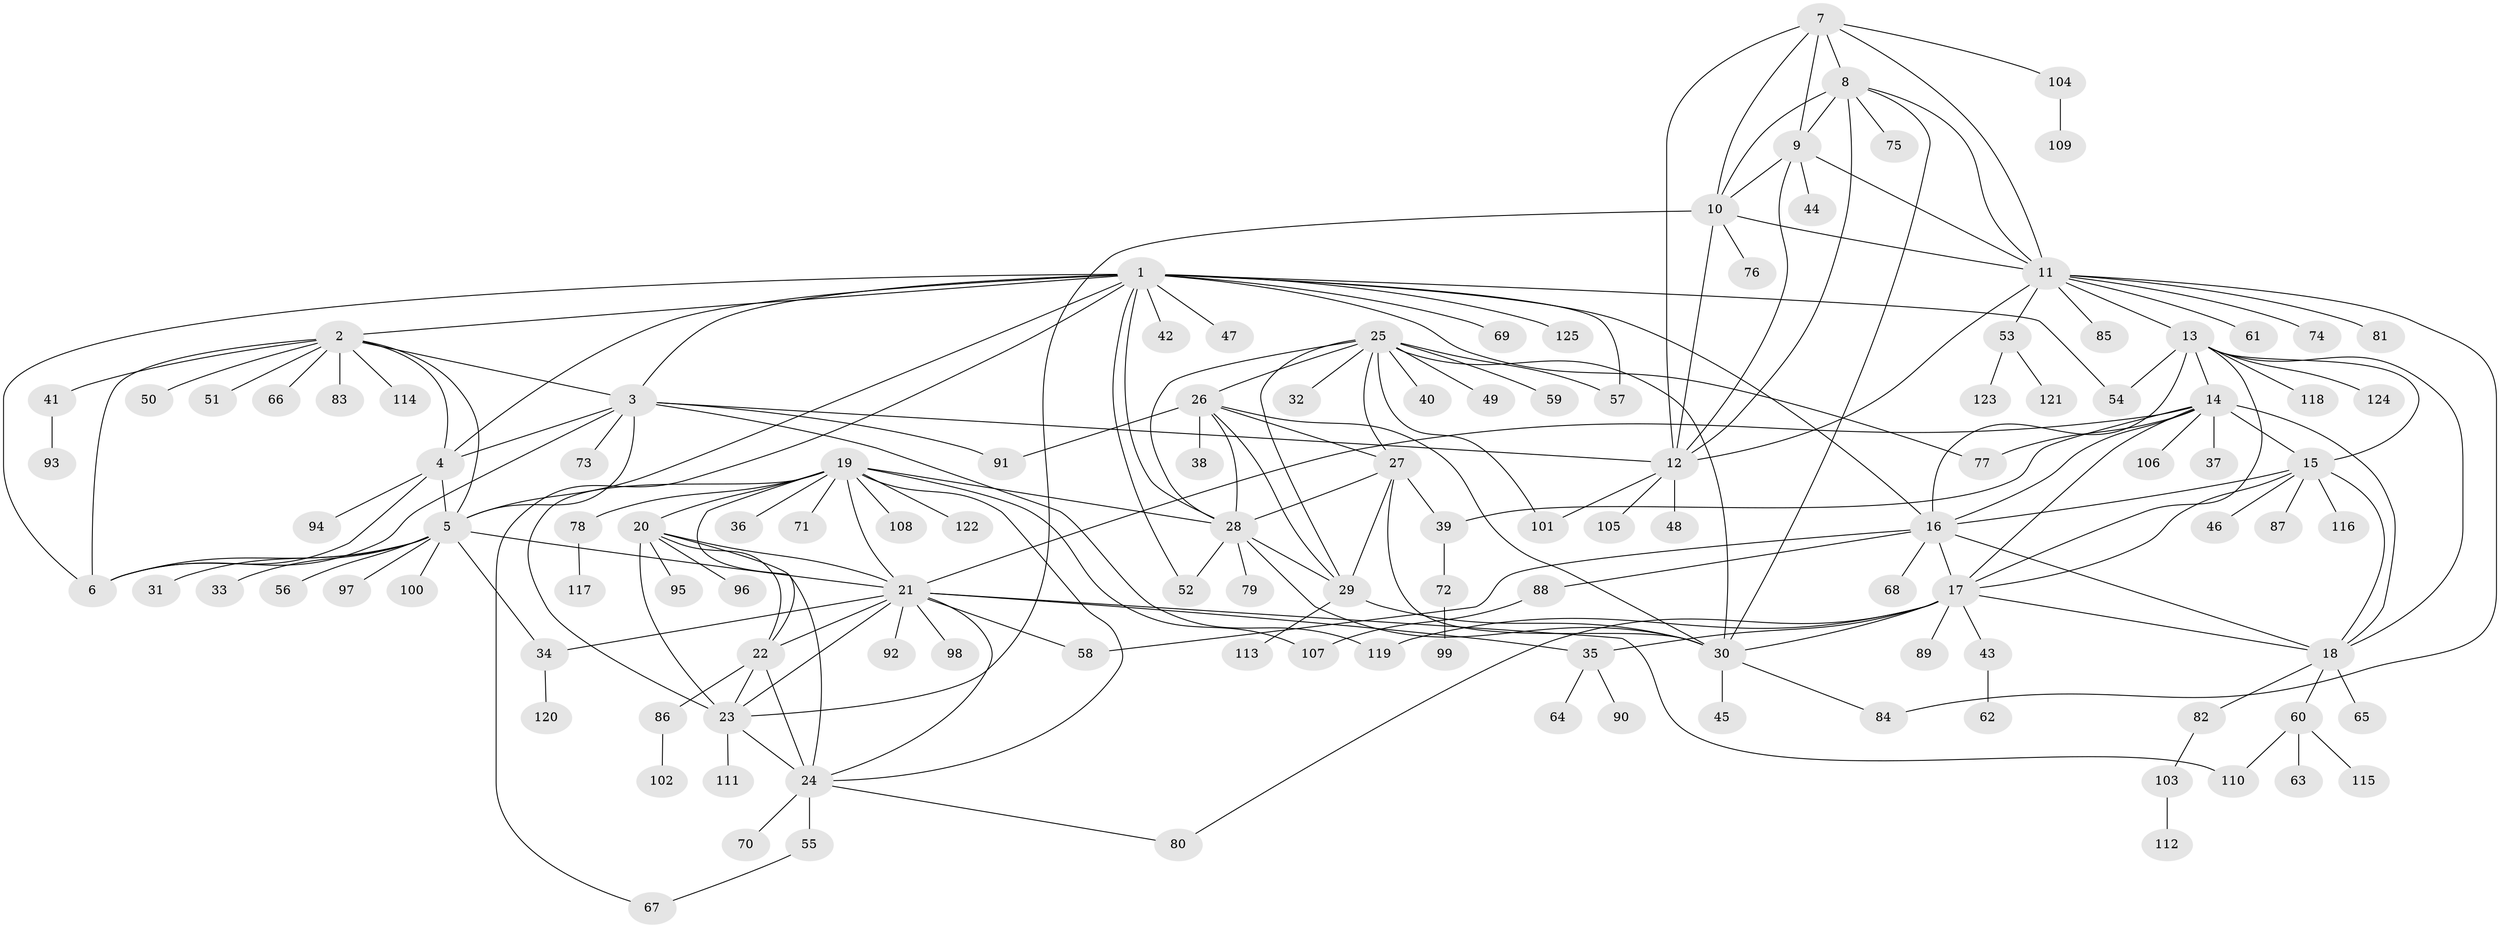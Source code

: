 // coarse degree distribution, {14: 0.01020408163265306, 9: 0.04081632653061224, 8: 0.04081632653061224, 4: 0.030612244897959183, 10: 0.02040816326530612, 6: 0.04081632653061224, 15: 0.01020408163265306, 13: 0.01020408163265306, 12: 0.01020408163265306, 5: 0.01020408163265306, 7: 0.02040816326530612, 1: 0.5612244897959183, 3: 0.02040816326530612, 2: 0.17346938775510204}
// Generated by graph-tools (version 1.1) at 2025/42/03/06/25 10:42:07]
// undirected, 125 vertices, 196 edges
graph export_dot {
graph [start="1"]
  node [color=gray90,style=filled];
  1;
  2;
  3;
  4;
  5;
  6;
  7;
  8;
  9;
  10;
  11;
  12;
  13;
  14;
  15;
  16;
  17;
  18;
  19;
  20;
  21;
  22;
  23;
  24;
  25;
  26;
  27;
  28;
  29;
  30;
  31;
  32;
  33;
  34;
  35;
  36;
  37;
  38;
  39;
  40;
  41;
  42;
  43;
  44;
  45;
  46;
  47;
  48;
  49;
  50;
  51;
  52;
  53;
  54;
  55;
  56;
  57;
  58;
  59;
  60;
  61;
  62;
  63;
  64;
  65;
  66;
  67;
  68;
  69;
  70;
  71;
  72;
  73;
  74;
  75;
  76;
  77;
  78;
  79;
  80;
  81;
  82;
  83;
  84;
  85;
  86;
  87;
  88;
  89;
  90;
  91;
  92;
  93;
  94;
  95;
  96;
  97;
  98;
  99;
  100;
  101;
  102;
  103;
  104;
  105;
  106;
  107;
  108;
  109;
  110;
  111;
  112;
  113;
  114;
  115;
  116;
  117;
  118;
  119;
  120;
  121;
  122;
  123;
  124;
  125;
  1 -- 2;
  1 -- 3;
  1 -- 4;
  1 -- 5;
  1 -- 6;
  1 -- 16;
  1 -- 28;
  1 -- 42;
  1 -- 47;
  1 -- 52;
  1 -- 54;
  1 -- 57;
  1 -- 67;
  1 -- 69;
  1 -- 77;
  1 -- 125;
  2 -- 3;
  2 -- 4;
  2 -- 5;
  2 -- 6;
  2 -- 41;
  2 -- 50;
  2 -- 51;
  2 -- 66;
  2 -- 83;
  2 -- 114;
  3 -- 4;
  3 -- 5;
  3 -- 6;
  3 -- 12;
  3 -- 73;
  3 -- 91;
  3 -- 119;
  4 -- 5;
  4 -- 6;
  4 -- 94;
  5 -- 6;
  5 -- 21;
  5 -- 31;
  5 -- 33;
  5 -- 34;
  5 -- 56;
  5 -- 97;
  5 -- 100;
  7 -- 8;
  7 -- 9;
  7 -- 10;
  7 -- 11;
  7 -- 12;
  7 -- 104;
  8 -- 9;
  8 -- 10;
  8 -- 11;
  8 -- 12;
  8 -- 30;
  8 -- 75;
  9 -- 10;
  9 -- 11;
  9 -- 12;
  9 -- 44;
  10 -- 11;
  10 -- 12;
  10 -- 23;
  10 -- 76;
  11 -- 12;
  11 -- 13;
  11 -- 53;
  11 -- 61;
  11 -- 74;
  11 -- 81;
  11 -- 84;
  11 -- 85;
  12 -- 48;
  12 -- 101;
  12 -- 105;
  13 -- 14;
  13 -- 15;
  13 -- 16;
  13 -- 17;
  13 -- 18;
  13 -- 54;
  13 -- 118;
  13 -- 124;
  14 -- 15;
  14 -- 16;
  14 -- 17;
  14 -- 18;
  14 -- 21;
  14 -- 37;
  14 -- 39;
  14 -- 77;
  14 -- 106;
  15 -- 16;
  15 -- 17;
  15 -- 18;
  15 -- 46;
  15 -- 87;
  15 -- 116;
  16 -- 17;
  16 -- 18;
  16 -- 58;
  16 -- 68;
  16 -- 88;
  17 -- 18;
  17 -- 30;
  17 -- 35;
  17 -- 43;
  17 -- 80;
  17 -- 89;
  17 -- 119;
  18 -- 60;
  18 -- 65;
  18 -- 82;
  19 -- 20;
  19 -- 21;
  19 -- 22;
  19 -- 23;
  19 -- 24;
  19 -- 28;
  19 -- 36;
  19 -- 71;
  19 -- 78;
  19 -- 107;
  19 -- 108;
  19 -- 122;
  20 -- 21;
  20 -- 22;
  20 -- 23;
  20 -- 24;
  20 -- 95;
  20 -- 96;
  21 -- 22;
  21 -- 23;
  21 -- 24;
  21 -- 34;
  21 -- 35;
  21 -- 58;
  21 -- 92;
  21 -- 98;
  21 -- 110;
  22 -- 23;
  22 -- 24;
  22 -- 86;
  23 -- 24;
  23 -- 111;
  24 -- 55;
  24 -- 70;
  24 -- 80;
  25 -- 26;
  25 -- 27;
  25 -- 28;
  25 -- 29;
  25 -- 30;
  25 -- 32;
  25 -- 40;
  25 -- 49;
  25 -- 57;
  25 -- 59;
  25 -- 101;
  26 -- 27;
  26 -- 28;
  26 -- 29;
  26 -- 30;
  26 -- 38;
  26 -- 91;
  27 -- 28;
  27 -- 29;
  27 -- 30;
  27 -- 39;
  28 -- 29;
  28 -- 30;
  28 -- 52;
  28 -- 79;
  29 -- 30;
  29 -- 113;
  30 -- 45;
  30 -- 84;
  34 -- 120;
  35 -- 64;
  35 -- 90;
  39 -- 72;
  41 -- 93;
  43 -- 62;
  53 -- 121;
  53 -- 123;
  55 -- 67;
  60 -- 63;
  60 -- 110;
  60 -- 115;
  72 -- 99;
  78 -- 117;
  82 -- 103;
  86 -- 102;
  88 -- 107;
  103 -- 112;
  104 -- 109;
}
